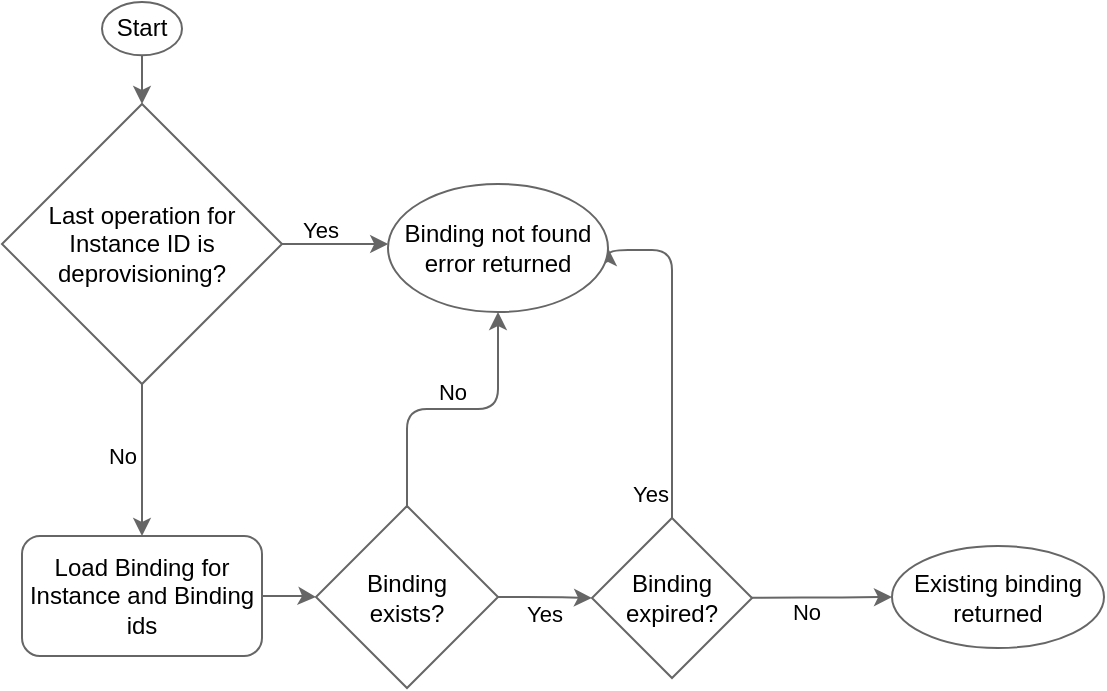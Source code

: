 <mxfile version="24.7.17">
  <diagram name="Page-1" id="-40GemzrTVIT1uJVE3mi">
    <mxGraphModel dx="811" dy="1231" grid="0" gridSize="10" guides="0" tooltips="1" connect="1" arrows="1" fold="1" page="0" pageScale="1" pageWidth="850" pageHeight="1100" background="#ffffff" math="0" shadow="0">
      <root>
        <mxCell id="0" />
        <mxCell id="1" parent="0" />
        <mxCell id="SR5IjzYJObsN_hZiN2k8-2" style="edgeStyle=orthogonalEdgeStyle;rounded=1;orthogonalLoop=1;jettySize=auto;html=1;curved=0;strokeColor=#666666;" parent="1" source="pQPK47cY3aiJMa17ZVE6-2" target="pQPK47cY3aiJMa17ZVE6-5" edge="1">
          <mxGeometry relative="1" as="geometry" />
        </mxCell>
        <mxCell id="pQPK47cY3aiJMa17ZVE6-2" value="Start" style="ellipse;whiteSpace=wrap;html=1;strokeColor=#666666;fillColor=#ffffff;fontColor=#000000;" parent="1" vertex="1">
          <mxGeometry x="560" y="-31" width="40" height="26.67" as="geometry" />
        </mxCell>
        <mxCell id="pQPK47cY3aiJMa17ZVE6-7" style="edgeStyle=orthogonalEdgeStyle;rounded=1;orthogonalLoop=1;jettySize=auto;html=1;exitX=1;exitY=0.5;exitDx=0;exitDy=0;entryX=0;entryY=0.5;entryDx=0;entryDy=0;strokeColor=#666666;curved=0;fontColor=#000000;labelBackgroundColor=none;" parent="1" edge="1">
          <mxGeometry relative="1" as="geometry">
            <mxPoint x="350" y="90" as="targetPoint" />
          </mxGeometry>
        </mxCell>
        <mxCell id="pQPK47cY3aiJMa17ZVE6-13" value="No" style="edgeStyle=orthogonalEdgeStyle;rounded=1;orthogonalLoop=1;jettySize=auto;html=1;exitX=0.5;exitY=1;exitDx=0;exitDy=0;entryX=0.5;entryY=0;entryDx=0;entryDy=0;strokeColor=#666666;curved=0;fontColor=#000000;labelBackgroundColor=none;" parent="1" source="pQPK47cY3aiJMa17ZVE6-5" target="pQPK47cY3aiJMa17ZVE6-12" edge="1">
          <mxGeometry x="-0.057" y="-10" relative="1" as="geometry">
            <mxPoint as="offset" />
          </mxGeometry>
        </mxCell>
        <mxCell id="SR5IjzYJObsN_hZiN2k8-3" value="Yes" style="edgeStyle=orthogonalEdgeStyle;rounded=1;orthogonalLoop=1;jettySize=auto;html=1;curved=0;strokeColor=#666666;labelBackgroundColor=none;fontColor=#000000;" parent="1" source="pQPK47cY3aiJMa17ZVE6-5" target="pQPK47cY3aiJMa17ZVE6-37" edge="1">
          <mxGeometry x="-0.297" y="7" relative="1" as="geometry">
            <mxPoint as="offset" />
            <mxPoint x="685" y="90" as="targetPoint" />
            <Array as="points">
              <mxPoint x="699" y="90" />
              <mxPoint x="699" y="90" />
            </Array>
          </mxGeometry>
        </mxCell>
        <mxCell id="pQPK47cY3aiJMa17ZVE6-5" value="Last operation for Instance ID is deprovisioning?" style="rhombus;whiteSpace=wrap;html=1;strokeColor=#666666;fillColor=#ffffff;fontColor=#000000;" parent="1" vertex="1">
          <mxGeometry x="510" y="20" width="140" height="140" as="geometry" />
        </mxCell>
        <mxCell id="pQPK47cY3aiJMa17ZVE6-16" style="edgeStyle=orthogonalEdgeStyle;rounded=1;orthogonalLoop=1;jettySize=auto;html=1;strokeColor=#666666;curved=0;fontColor=#000000;labelBackgroundColor=none;entryX=0;entryY=0.5;entryDx=0;entryDy=0;" parent="1" source="pQPK47cY3aiJMa17ZVE6-12" target="pQPK47cY3aiJMa17ZVE6-15" edge="1">
          <mxGeometry relative="1" as="geometry">
            <mxPoint x="472" y="392" as="targetPoint" />
          </mxGeometry>
        </mxCell>
        <mxCell id="pQPK47cY3aiJMa17ZVE6-12" value="Load Binding for Instance and Binding ids" style="whiteSpace=wrap;html=1;strokeColor=#666666;fillColor=#ffffff;fontColor=#000000;rounded=1;" parent="1" vertex="1">
          <mxGeometry x="520" y="236" width="120" height="60" as="geometry" />
        </mxCell>
        <mxCell id="pQPK47cY3aiJMa17ZVE6-18" value="No" style="edgeStyle=orthogonalEdgeStyle;rounded=1;orthogonalLoop=1;jettySize=auto;html=1;exitX=0.5;exitY=0;exitDx=0;exitDy=0;strokeColor=#666666;curved=0;fontColor=#000000;labelBackgroundColor=none;" parent="1" source="pQPK47cY3aiJMa17ZVE6-15" target="pQPK47cY3aiJMa17ZVE6-37" edge="1">
          <mxGeometry x="-0.007" y="9" relative="1" as="geometry">
            <mxPoint x="744" y="180" as="targetPoint" />
            <mxPoint as="offset" />
          </mxGeometry>
        </mxCell>
        <mxCell id="pQPK47cY3aiJMa17ZVE6-20" value="Yes" style="edgeStyle=orthogonalEdgeStyle;rounded=1;orthogonalLoop=1;jettySize=auto;html=1;exitX=1;exitY=0.5;exitDx=0;exitDy=0;strokeColor=#666666;curved=0;fontColor=#000000;labelBackgroundColor=none;" parent="1" source="pQPK47cY3aiJMa17ZVE6-15" target="pQPK47cY3aiJMa17ZVE6-19" edge="1">
          <mxGeometry x="-0.057" y="-8" relative="1" as="geometry">
            <mxPoint as="offset" />
          </mxGeometry>
        </mxCell>
        <mxCell id="pQPK47cY3aiJMa17ZVE6-15" value="Binding &lt;br&gt;exists?" style="rhombus;whiteSpace=wrap;html=1;strokeColor=#666666;fillColor=#ffffff;fontColor=#000000;" parent="1" vertex="1">
          <mxGeometry x="667" y="221" width="91" height="91" as="geometry" />
        </mxCell>
        <mxCell id="pQPK47cY3aiJMa17ZVE6-22" value="Yes" style="edgeStyle=orthogonalEdgeStyle;rounded=1;orthogonalLoop=1;jettySize=auto;html=1;exitX=0.5;exitY=0;exitDx=0;exitDy=0;strokeColor=#666666;curved=0;fontColor=#000000;labelBackgroundColor=none;entryX=1;entryY=0.5;entryDx=0;entryDy=0;" parent="1" source="pQPK47cY3aiJMa17ZVE6-19" target="pQPK47cY3aiJMa17ZVE6-37" edge="1">
          <mxGeometry x="-0.854" y="11" relative="1" as="geometry">
            <mxPoint x="901.5" y="187" as="targetPoint" />
            <mxPoint as="offset" />
            <Array as="points">
              <mxPoint x="845" y="93" />
            </Array>
          </mxGeometry>
        </mxCell>
        <mxCell id="pQPK47cY3aiJMa17ZVE6-24" value="No" style="edgeStyle=orthogonalEdgeStyle;rounded=1;orthogonalLoop=1;jettySize=auto;html=1;exitX=0.955;exitY=0.498;exitDx=0;exitDy=0;strokeColor=#666666;curved=0;fontColor=#000000;labelBackgroundColor=none;exitPerimeter=0;" parent="1" source="pQPK47cY3aiJMa17ZVE6-19" target="pQPK47cY3aiJMa17ZVE6-33" edge="1">
          <mxGeometry x="-0.156" y="-7" relative="1" as="geometry">
            <mxPoint as="offset" />
            <mxPoint x="949" y="267.5" as="targetPoint" />
          </mxGeometry>
        </mxCell>
        <mxCell id="pQPK47cY3aiJMa17ZVE6-19" value="Binding expired?" style="rhombus;whiteSpace=wrap;html=1;strokeColor=#666666;fillColor=#ffffff;fontColor=#000000;" parent="1" vertex="1">
          <mxGeometry x="805" y="227" width="80" height="80" as="geometry" />
        </mxCell>
        <mxCell id="pQPK47cY3aiJMa17ZVE6-33" value="Existing binding returned" style="ellipse;whiteSpace=wrap;html=1;strokeColor=#666666;fillColor=#ffffff;fontColor=#000000;" parent="1" vertex="1">
          <mxGeometry x="955" y="241" width="106" height="51" as="geometry" />
        </mxCell>
        <mxCell id="pQPK47cY3aiJMa17ZVE6-37" value="Binding not found error returned" style="ellipse;whiteSpace=wrap;html=1;strokeColor=#666666;fillColor=#ffffff;fontColor=#000000;" parent="1" vertex="1">
          <mxGeometry x="703" y="60" width="110" height="64" as="geometry" />
        </mxCell>
      </root>
    </mxGraphModel>
  </diagram>
</mxfile>
